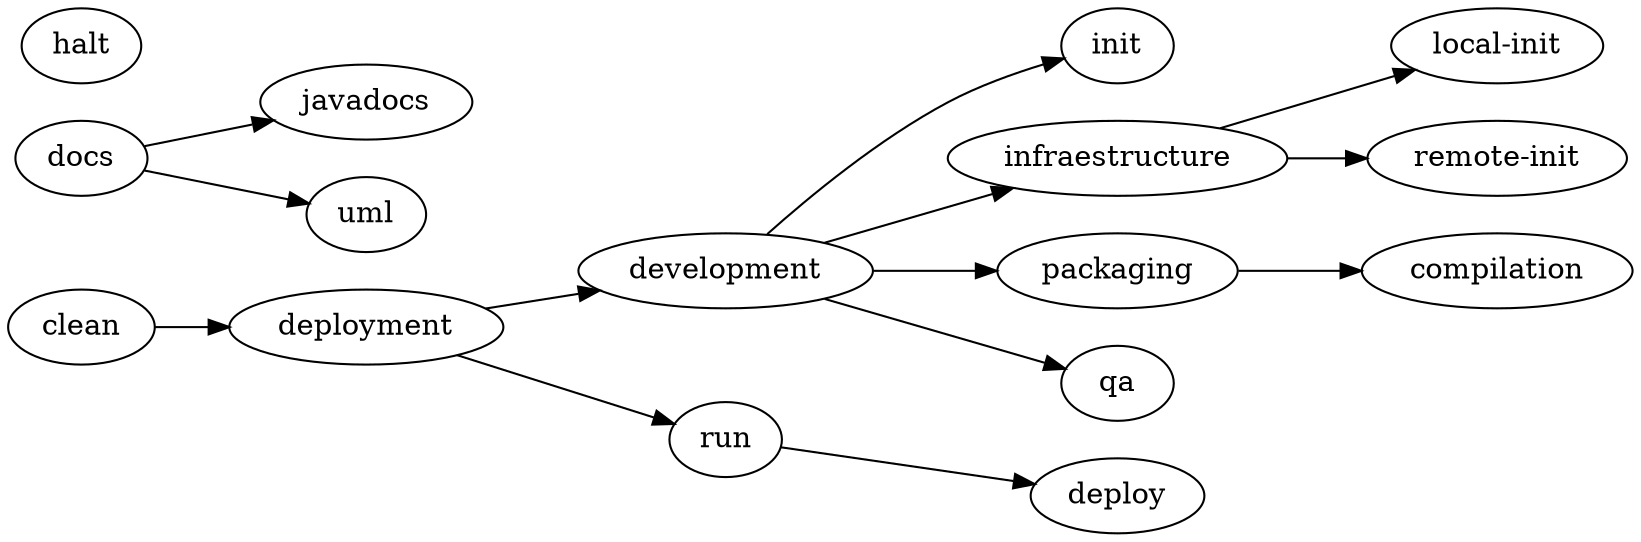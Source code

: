digraph "G" {
    graph ["rankdir"="LR",];
    "init";
    "development";
    "development" -> "init";
    "development" -> "infraestructure";
    "development" -> "packaging";
    "development" -> "qa";
    "infraestructure";
    "infraestructure" -> "local-init";
    "infraestructure" -> "remote-init";
    "local-init";
    "remote-init";
    "compilation";
    "packaging";
    "packaging" -> "compilation";
    "docs";
    "docs" -> "javadocs";
    "docs" -> "uml";
    "javadocs";
    "uml";
    "qa";
    "deployment";
    "deployment" -> "development";
    "deployment" -> "run";
    "deploy";
    "run";
    "run" -> "deploy";
    "clean";
    "clean" -> "deployment";
    "halt";
}
